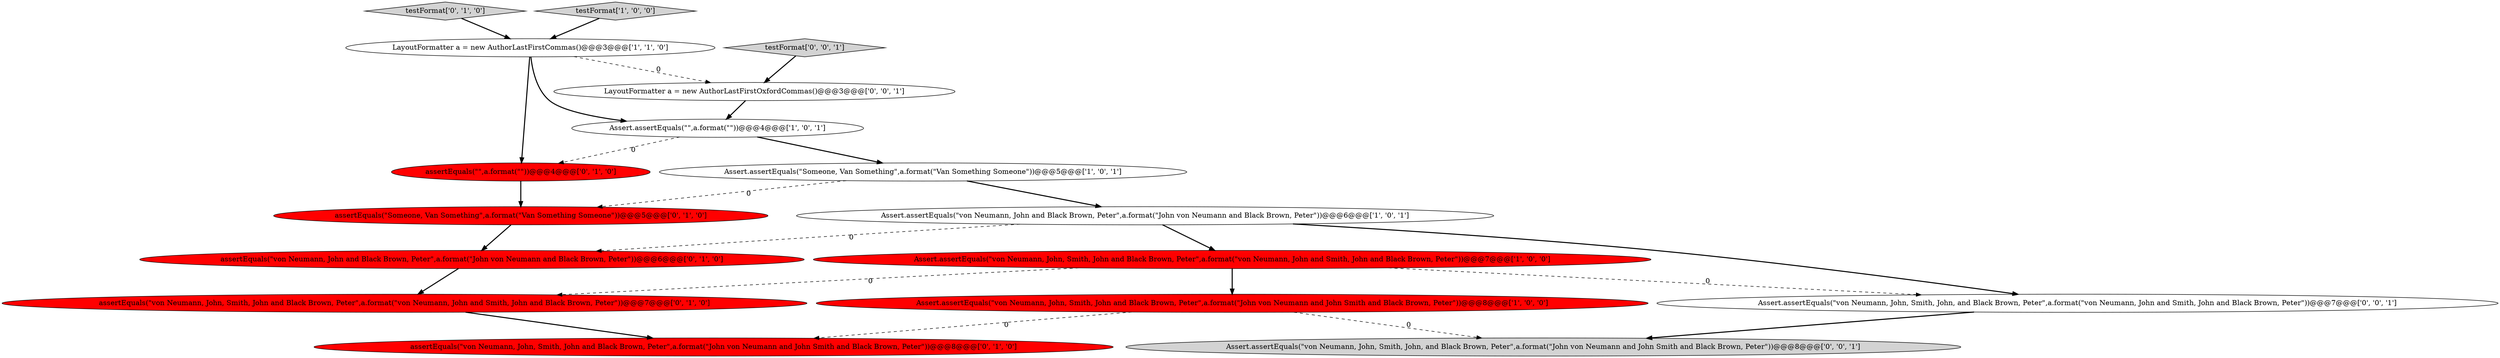 digraph {
7 [style = filled, label = "assertEquals(\"von Neumann, John, Smith, John and Black Brown, Peter\",a.format(\"von Neumann, John and Smith, John and Black Brown, Peter\"))@@@7@@@['0', '1', '0']", fillcolor = red, shape = ellipse image = "AAA1AAABBB2BBB"];
3 [style = filled, label = "Assert.assertEquals(\"von Neumann, John and Black Brown, Peter\",a.format(\"John von Neumann and Black Brown, Peter\"))@@@6@@@['1', '0', '1']", fillcolor = white, shape = ellipse image = "AAA0AAABBB1BBB"];
11 [style = filled, label = "assertEquals(\"von Neumann, John and Black Brown, Peter\",a.format(\"John von Neumann and Black Brown, Peter\"))@@@6@@@['0', '1', '0']", fillcolor = red, shape = ellipse image = "AAA1AAABBB2BBB"];
14 [style = filled, label = "Assert.assertEquals(\"von Neumann, John, Smith, John, and Black Brown, Peter\",a.format(\"von Neumann, John and Smith, John and Black Brown, Peter\"))@@@7@@@['0', '0', '1']", fillcolor = white, shape = ellipse image = "AAA0AAABBB3BBB"];
6 [style = filled, label = "LayoutFormatter a = new AuthorLastFirstCommas()@@@3@@@['1', '1', '0']", fillcolor = white, shape = ellipse image = "AAA0AAABBB1BBB"];
12 [style = filled, label = "assertEquals(\"von Neumann, John, Smith, John and Black Brown, Peter\",a.format(\"John von Neumann and John Smith and Black Brown, Peter\"))@@@8@@@['0', '1', '0']", fillcolor = red, shape = ellipse image = "AAA1AAABBB2BBB"];
8 [style = filled, label = "testFormat['0', '1', '0']", fillcolor = lightgray, shape = diamond image = "AAA0AAABBB2BBB"];
4 [style = filled, label = "Assert.assertEquals(\"von Neumann, John, Smith, John and Black Brown, Peter\",a.format(\"John von Neumann and John Smith and Black Brown, Peter\"))@@@8@@@['1', '0', '0']", fillcolor = red, shape = ellipse image = "AAA1AAABBB1BBB"];
13 [style = filled, label = "LayoutFormatter a = new AuthorLastFirstOxfordCommas()@@@3@@@['0', '0', '1']", fillcolor = white, shape = ellipse image = "AAA0AAABBB3BBB"];
15 [style = filled, label = "testFormat['0', '0', '1']", fillcolor = lightgray, shape = diamond image = "AAA0AAABBB3BBB"];
16 [style = filled, label = "Assert.assertEquals(\"von Neumann, John, Smith, John, and Black Brown, Peter\",a.format(\"John von Neumann and John Smith and Black Brown, Peter\"))@@@8@@@['0', '0', '1']", fillcolor = lightgray, shape = ellipse image = "AAA0AAABBB3BBB"];
9 [style = filled, label = "assertEquals(\"\",a.format(\"\"))@@@4@@@['0', '1', '0']", fillcolor = red, shape = ellipse image = "AAA1AAABBB2BBB"];
0 [style = filled, label = "Assert.assertEquals(\"\",a.format(\"\"))@@@4@@@['1', '0', '1']", fillcolor = white, shape = ellipse image = "AAA0AAABBB1BBB"];
10 [style = filled, label = "assertEquals(\"Someone, Van Something\",a.format(\"Van Something Someone\"))@@@5@@@['0', '1', '0']", fillcolor = red, shape = ellipse image = "AAA1AAABBB2BBB"];
1 [style = filled, label = "testFormat['1', '0', '0']", fillcolor = lightgray, shape = diamond image = "AAA0AAABBB1BBB"];
5 [style = filled, label = "Assert.assertEquals(\"von Neumann, John, Smith, John and Black Brown, Peter\",a.format(\"von Neumann, John and Smith, John and Black Brown, Peter\"))@@@7@@@['1', '0', '0']", fillcolor = red, shape = ellipse image = "AAA1AAABBB1BBB"];
2 [style = filled, label = "Assert.assertEquals(\"Someone, Van Something\",a.format(\"Van Something Someone\"))@@@5@@@['1', '0', '1']", fillcolor = white, shape = ellipse image = "AAA0AAABBB1BBB"];
14->16 [style = bold, label=""];
15->13 [style = bold, label=""];
5->14 [style = dashed, label="0"];
4->16 [style = dashed, label="0"];
7->12 [style = bold, label=""];
2->3 [style = bold, label=""];
3->14 [style = bold, label=""];
0->2 [style = bold, label=""];
8->6 [style = bold, label=""];
6->0 [style = bold, label=""];
9->10 [style = bold, label=""];
2->10 [style = dashed, label="0"];
4->12 [style = dashed, label="0"];
3->5 [style = bold, label=""];
1->6 [style = bold, label=""];
6->13 [style = dashed, label="0"];
5->4 [style = bold, label=""];
0->9 [style = dashed, label="0"];
6->9 [style = bold, label=""];
5->7 [style = dashed, label="0"];
11->7 [style = bold, label=""];
3->11 [style = dashed, label="0"];
13->0 [style = bold, label=""];
10->11 [style = bold, label=""];
}
